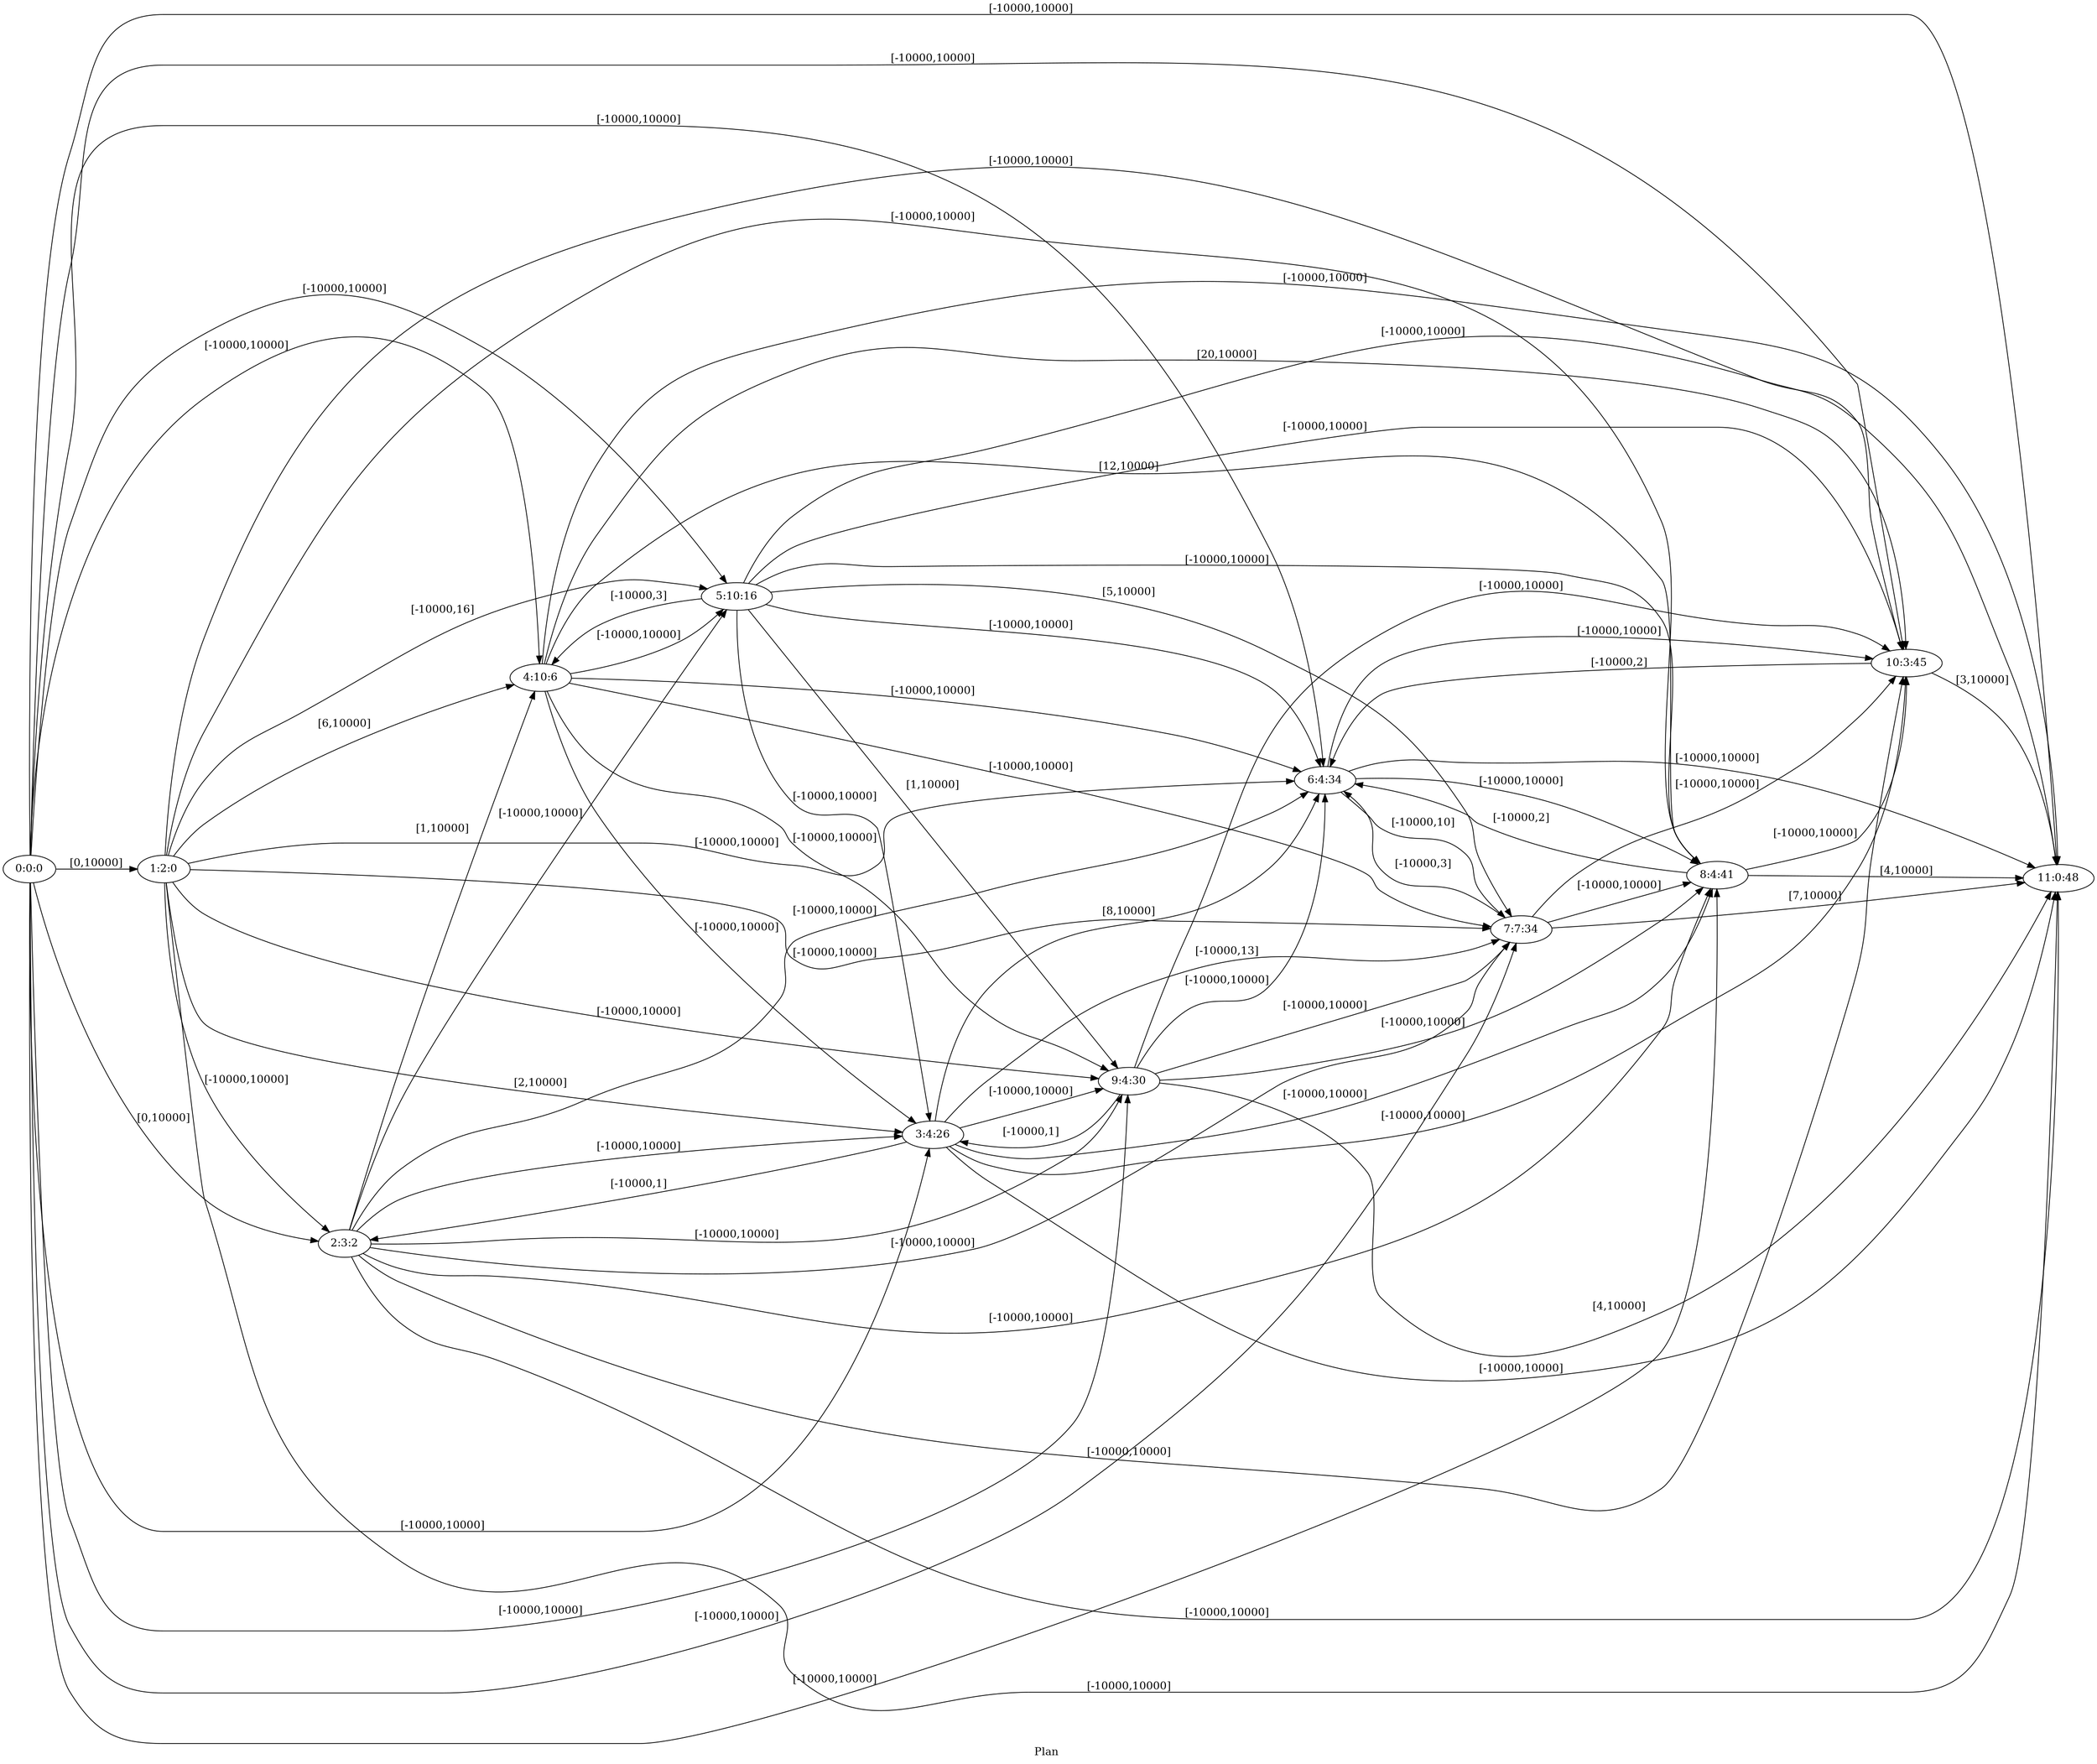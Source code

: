 digraph G {
 rankdir = LR;
 nodesep = .45; 
 size = 30;
label="Plan ";
 fldt = 0.510508;
"0:0:0"->"1:2:0"[ label = "[0,10000]"];
"0:0:0"->"2:3:2"[ label = "[0,10000]"];
"0:0:0"->"3:4:26"[ label = "[-10000,10000]"];
"0:0:0"->"4:10:6"[ label = "[-10000,10000]"];
"0:0:0"->"5:10:16"[ label = "[-10000,10000]"];
"0:0:0"->"6:4:34"[ label = "[-10000,10000]"];
"0:0:0"->"7:7:34"[ label = "[-10000,10000]"];
"0:0:0"->"8:4:41"[ label = "[-10000,10000]"];
"0:0:0"->"9:4:30"[ label = "[-10000,10000]"];
"0:0:0"->"10:3:45"[ label = "[-10000,10000]"];
"0:0:0"->"11:0:48"[ label = "[-10000,10000]"];
"1:2:0"->"2:3:2"[ label = "[-10000,10000]"];
"1:2:0"->"3:4:26"[ label = "[2,10000]"];
"1:2:0"->"4:10:6"[ label = "[6,10000]"];
"1:2:0"->"5:10:16"[ label = "[-10000,16]"];
"1:2:0"->"6:4:34"[ label = "[-10000,10000]"];
"1:2:0"->"7:7:34"[ label = "[-10000,10000]"];
"1:2:0"->"8:4:41"[ label = "[-10000,10000]"];
"1:2:0"->"9:4:30"[ label = "[-10000,10000]"];
"1:2:0"->"10:3:45"[ label = "[-10000,10000]"];
"1:2:0"->"11:0:48"[ label = "[-10000,10000]"];
"2:3:2"->"3:4:26"[ label = "[-10000,10000]"];
"2:3:2"->"4:10:6"[ label = "[1,10000]"];
"2:3:2"->"5:10:16"[ label = "[-10000,10000]"];
"2:3:2"->"6:4:34"[ label = "[-10000,10000]"];
"2:3:2"->"7:7:34"[ label = "[-10000,10000]"];
"2:3:2"->"8:4:41"[ label = "[-10000,10000]"];
"2:3:2"->"9:4:30"[ label = "[-10000,10000]"];
"2:3:2"->"10:3:45"[ label = "[-10000,10000]"];
"2:3:2"->"11:0:48"[ label = "[-10000,10000]"];
"3:4:26"->"2:3:2"[ label = "[-10000,1]"];
"3:4:26"->"6:4:34"[ label = "[8,10000]"];
"3:4:26"->"7:7:34"[ label = "[-10000,13]"];
"3:4:26"->"8:4:41"[ label = "[-10000,10000]"];
"3:4:26"->"9:4:30"[ label = "[-10000,10000]"];
"3:4:26"->"10:3:45"[ label = "[-10000,10000]"];
"3:4:26"->"11:0:48"[ label = "[-10000,10000]"];
"4:10:6"->"3:4:26"[ label = "[-10000,10000]"];
"4:10:6"->"5:10:16"[ label = "[-10000,10000]"];
"4:10:6"->"6:4:34"[ label = "[-10000,10000]"];
"4:10:6"->"7:7:34"[ label = "[-10000,10000]"];
"4:10:6"->"8:4:41"[ label = "[12,10000]"];
"4:10:6"->"9:4:30"[ label = "[-10000,10000]"];
"4:10:6"->"10:3:45"[ label = "[20,10000]"];
"4:10:6"->"11:0:48"[ label = "[-10000,10000]"];
"5:10:16"->"3:4:26"[ label = "[-10000,10000]"];
"5:10:16"->"4:10:6"[ label = "[-10000,3]"];
"5:10:16"->"6:4:34"[ label = "[-10000,10000]"];
"5:10:16"->"7:7:34"[ label = "[5,10000]"];
"5:10:16"->"8:4:41"[ label = "[-10000,10000]"];
"5:10:16"->"9:4:30"[ label = "[1,10000]"];
"5:10:16"->"10:3:45"[ label = "[-10000,10000]"];
"5:10:16"->"11:0:48"[ label = "[-10000,10000]"];
"6:4:34"->"7:7:34"[ label = "[-10000,10]"];
"6:4:34"->"8:4:41"[ label = "[-10000,10000]"];
"6:4:34"->"10:3:45"[ label = "[-10000,10000]"];
"6:4:34"->"11:0:48"[ label = "[-10000,10000]"];
"7:7:34"->"6:4:34"[ label = "[-10000,3]"];
"7:7:34"->"8:4:41"[ label = "[-10000,10000]"];
"7:7:34"->"10:3:45"[ label = "[-10000,10000]"];
"7:7:34"->"11:0:48"[ label = "[7,10000]"];
"8:4:41"->"6:4:34"[ label = "[-10000,2]"];
"8:4:41"->"10:3:45"[ label = "[-10000,10000]"];
"8:4:41"->"11:0:48"[ label = "[4,10000]"];
"9:4:30"->"3:4:26"[ label = "[-10000,1]"];
"9:4:30"->"6:4:34"[ label = "[-10000,10000]"];
"9:4:30"->"7:7:34"[ label = "[-10000,10000]"];
"9:4:30"->"8:4:41"[ label = "[-10000,10000]"];
"9:4:30"->"10:3:45"[ label = "[-10000,10000]"];
"9:4:30"->"11:0:48"[ label = "[4,10000]"];
"10:3:45"->"6:4:34"[ label = "[-10000,2]"];
"10:3:45"->"11:0:48"[ label = "[3,10000]"];
}
